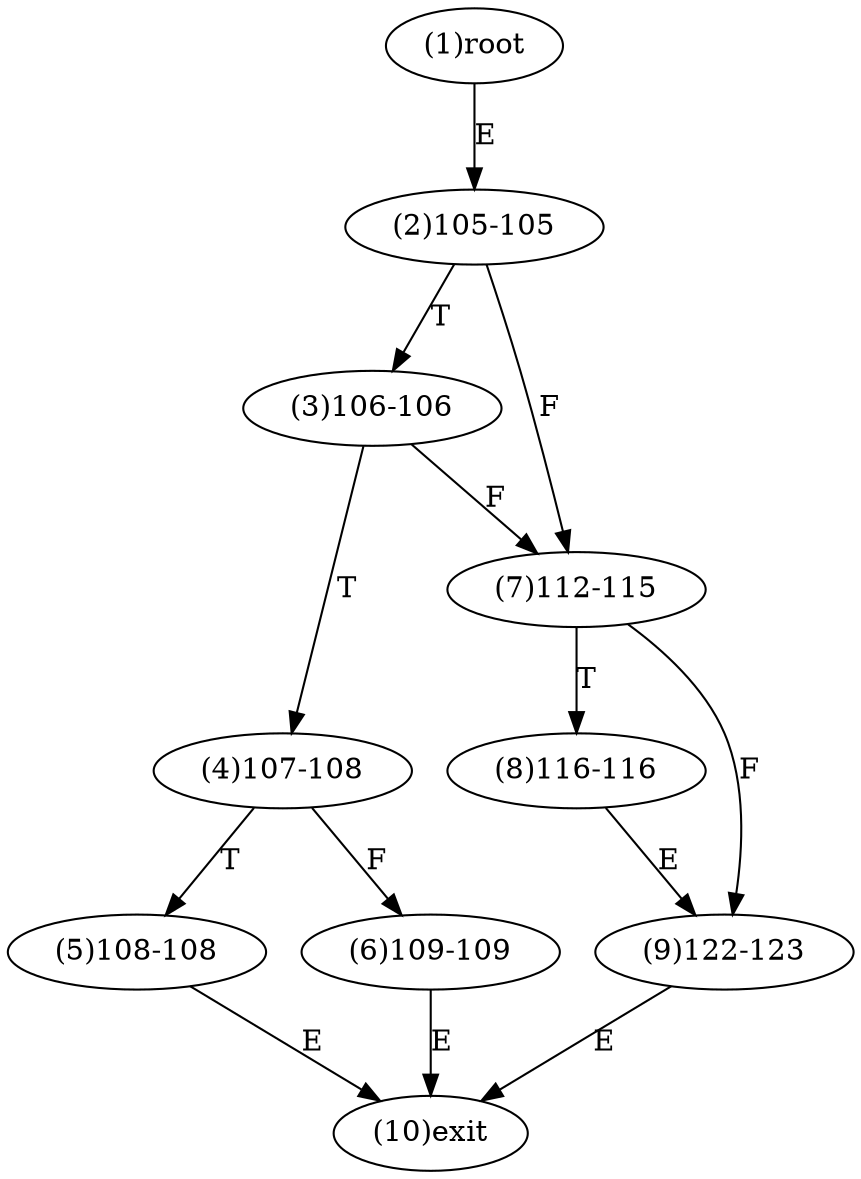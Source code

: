 digraph "" { 
1[ label="(1)root"];
2[ label="(2)105-105"];
3[ label="(3)106-106"];
4[ label="(4)107-108"];
5[ label="(5)108-108"];
6[ label="(6)109-109"];
7[ label="(7)112-115"];
8[ label="(8)116-116"];
9[ label="(9)122-123"];
10[ label="(10)exit"];
1->2[ label="E"];
2->7[ label="F"];
2->3[ label="T"];
3->7[ label="F"];
3->4[ label="T"];
4->6[ label="F"];
4->5[ label="T"];
5->10[ label="E"];
6->10[ label="E"];
7->9[ label="F"];
7->8[ label="T"];
8->9[ label="E"];
9->10[ label="E"];
}